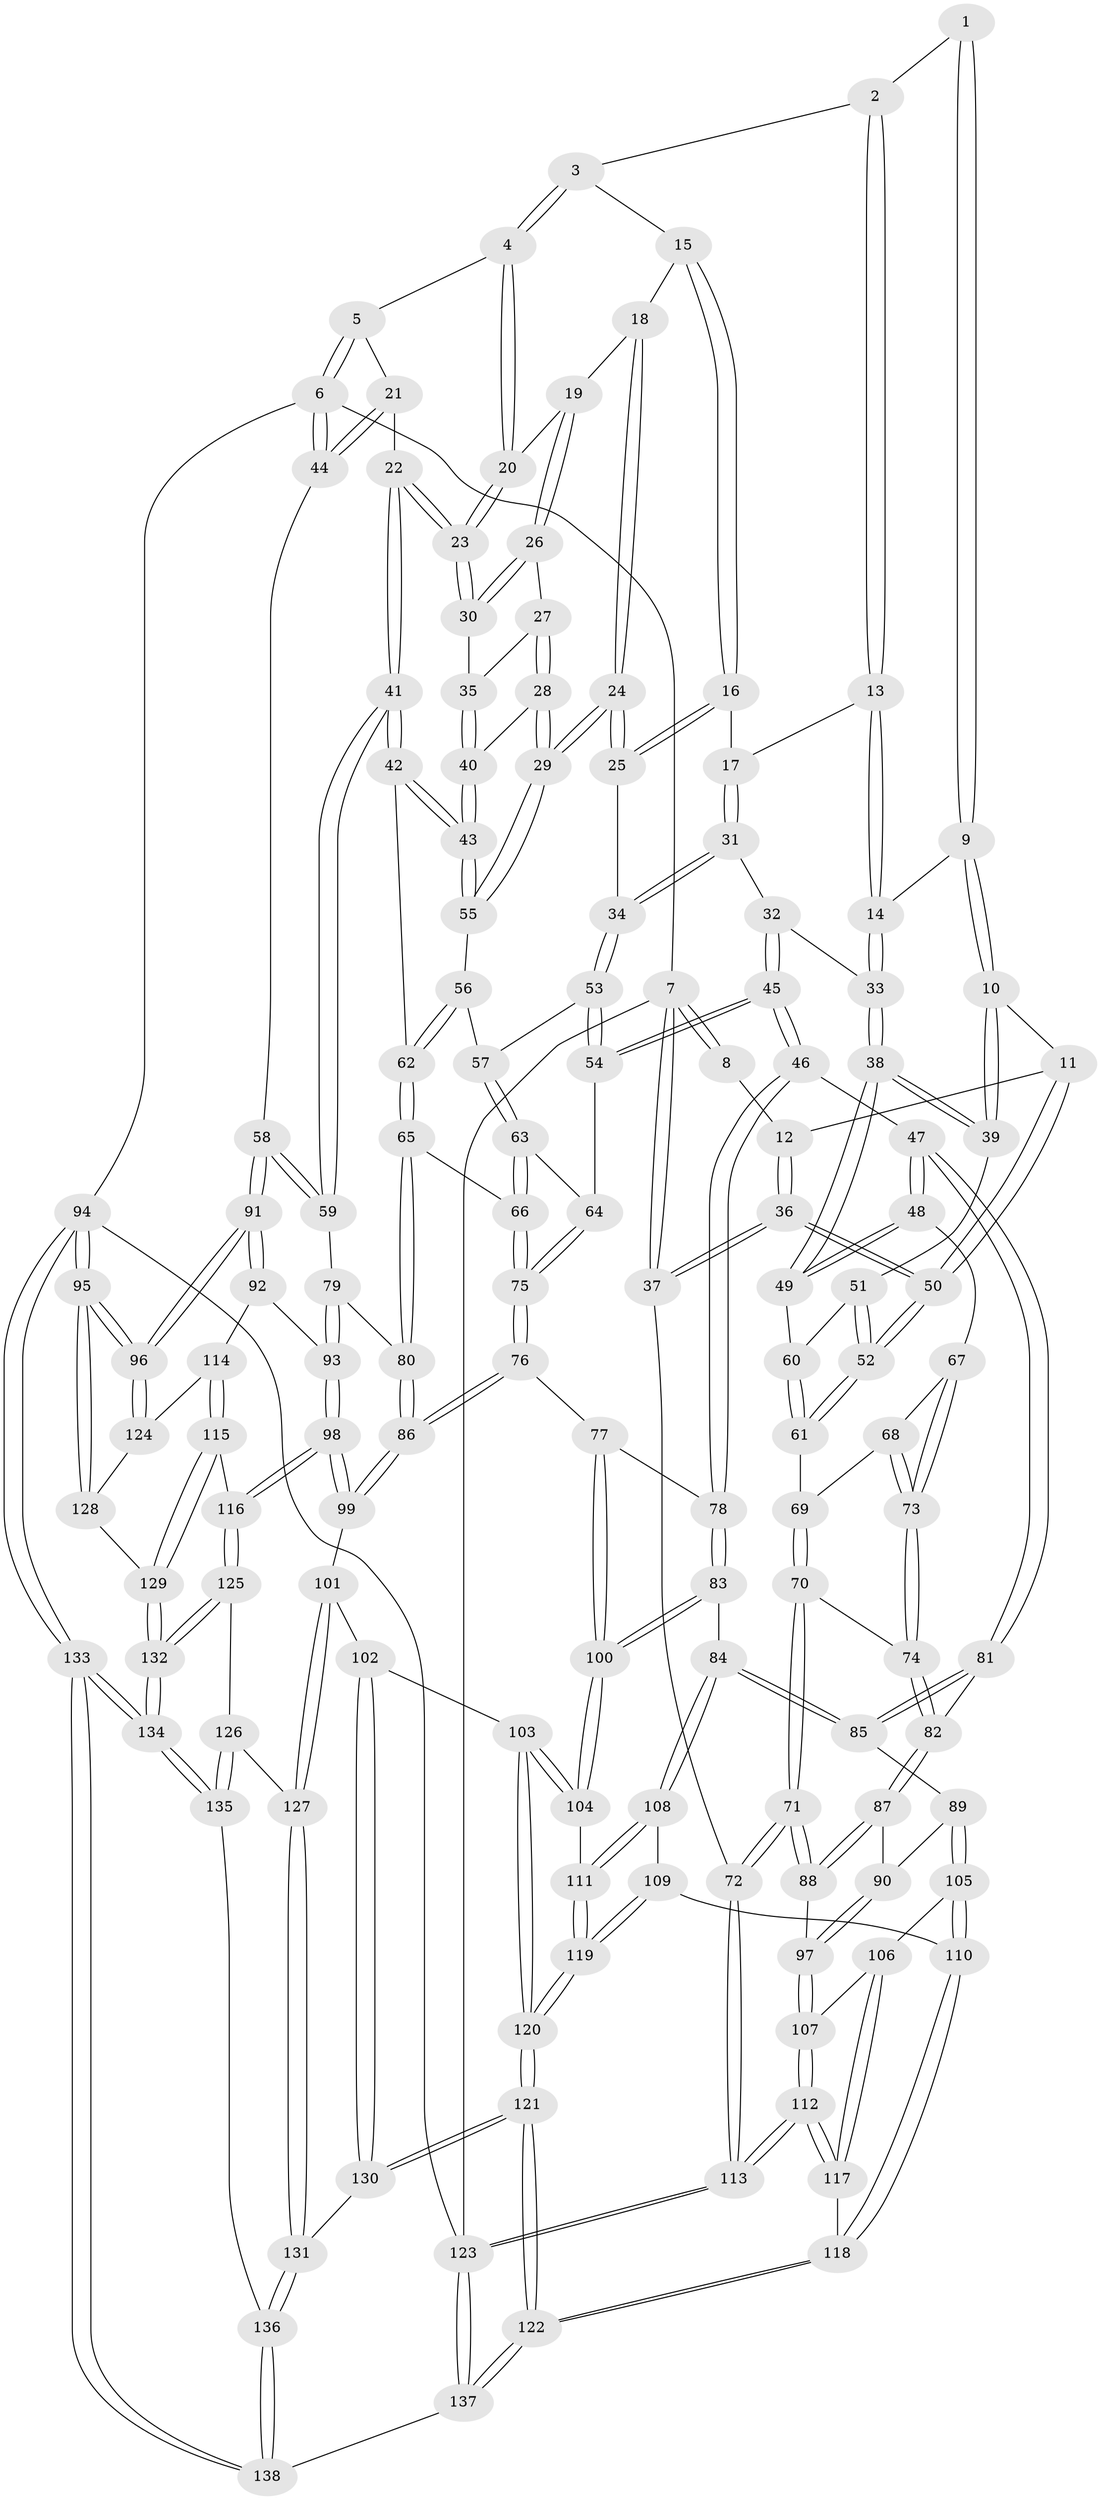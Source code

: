 // Generated by graph-tools (version 1.1) at 2025/11/02/27/25 16:11:57]
// undirected, 138 vertices, 342 edges
graph export_dot {
graph [start="1"]
  node [color=gray90,style=filled];
  1 [pos="+0.30823323959942117+0"];
  2 [pos="+0.42059515190602337+0"];
  3 [pos="+0.44304345800155376+0"];
  4 [pos="+0.7919689196406591+0"];
  5 [pos="+0.917500940683999+0"];
  6 [pos="+1+0"];
  7 [pos="+0+0"];
  8 [pos="+0+0"];
  9 [pos="+0.2223831149039551+0.10830745136602005"];
  10 [pos="+0.18344668120086677+0.14931042957159685"];
  11 [pos="+0.17496646829731696+0.14698678032354762"];
  12 [pos="+0.09845452222137475+0.12435942969735468"];
  13 [pos="+0.3775972341430424+0.11756264034759015"];
  14 [pos="+0.33991616716391404+0.14098003977505347"];
  15 [pos="+0.4846483078335818+0.05869326795983235"];
  16 [pos="+0.46539827174167026+0.12804050987490811"];
  17 [pos="+0.4110904987066459+0.13093075801398782"];
  18 [pos="+0.5669607538139187+0.11657136974711875"];
  19 [pos="+0.6913153246588805+0.025264159078945192"];
  20 [pos="+0.7904693496803936+0"];
  21 [pos="+0.889455722527902+0.19997683226633037"];
  22 [pos="+0.8299715864383507+0.22325386527307553"];
  23 [pos="+0.8248888444456917+0.21401848525997386"];
  24 [pos="+0.539964052634206+0.21487587711063844"];
  25 [pos="+0.5026825488613514+0.19881918573359889"];
  26 [pos="+0.6892601982124894+0.09562772348405468"];
  27 [pos="+0.688317308264894+0.09896364946093827"];
  28 [pos="+0.6100906635298805+0.2136366270513163"];
  29 [pos="+0.5658665564817573+0.2465681198587253"];
  30 [pos="+0.7782312509904288+0.19196698038113794"];
  31 [pos="+0.4100105824727067+0.22366118410159042"];
  32 [pos="+0.38396511126003463+0.21986748626341268"];
  33 [pos="+0.35891945126087504+0.20487838841149114"];
  34 [pos="+0.41322977821546414+0.22516436905219728"];
  35 [pos="+0.7088500239086957+0.19909243827324075"];
  36 [pos="+0+0.2586998146562468"];
  37 [pos="+0+0.2586344558709457"];
  38 [pos="+0.23247811186405024+0.27353156959715813"];
  39 [pos="+0.18652145269244125+0.16816460154982862"];
  40 [pos="+0.7033613844828893+0.21465804217288087"];
  41 [pos="+0.7986710545917067+0.35014346986938494"];
  42 [pos="+0.7600744089741706+0.347430451873097"];
  43 [pos="+0.7534211140061855+0.34156750364668836"];
  44 [pos="+1+0.1964877312380882"];
  45 [pos="+0.30105159885012484+0.3717852527039712"];
  46 [pos="+0.2783604219578143+0.37672761936977545"];
  47 [pos="+0.2780118957214281+0.37663889392401706"];
  48 [pos="+0.25360109865058356+0.3599306520677172"];
  49 [pos="+0.23673900749372687+0.3179435067169659"];
  50 [pos="+0+0.31539484450052774"];
  51 [pos="+0.07802756463862193+0.2730209693780417"];
  52 [pos="+0+0.3167904430967669"];
  53 [pos="+0.41809258693519613+0.27677753404285177"];
  54 [pos="+0.3834899103992138+0.36768077481850625"];
  55 [pos="+0.5660684495647239+0.2481380352035487"];
  56 [pos="+0.5447544432091005+0.29440527117889675"];
  57 [pos="+0.5420185795241352+0.29885148884477764"];
  58 [pos="+1+0.38866139551400136"];
  59 [pos="+0.8788125843905988+0.4212585064626671"];
  60 [pos="+0.17208479706990878+0.31329749911404153"];
  61 [pos="+0.00979054785019532+0.34127446482864454"];
  62 [pos="+0.6820627394363538+0.40297665109884634"];
  63 [pos="+0.5300593020082479+0.33078632089357574"];
  64 [pos="+0.3987593281013823+0.37356976440055867"];
  65 [pos="+0.6535125120123445+0.42968519048154297"];
  66 [pos="+0.5636574357702415+0.4320732539930456"];
  67 [pos="+0.20371313892571935+0.385622005746802"];
  68 [pos="+0.03982808136581033+0.3650491624535299"];
  69 [pos="+0.016449988862009754+0.3482323625084655"];
  70 [pos="+0.030186300948946535+0.4849251714189203"];
  71 [pos="+0+0.5639121768173536"];
  72 [pos="+0+0.5632261092111251"];
  73 [pos="+0.11084745634330681+0.4794339404587641"];
  74 [pos="+0.10747197031828454+0.49224142355732137"];
  75 [pos="+0.4934954478714496+0.5246296686306451"];
  76 [pos="+0.48909274046141865+0.5502189523513535"];
  77 [pos="+0.4512143387760302+0.5695293126706986"];
  78 [pos="+0.32185993274372093+0.4683877987057042"];
  79 [pos="+0.8522225932673719+0.48708174588570574"];
  80 [pos="+0.6871941547782799+0.5799899833612009"];
  81 [pos="+0.2176549969408397+0.532687063201766"];
  82 [pos="+0.11456179993265954+0.514927249686476"];
  83 [pos="+0.2757986585714161+0.6112895183979156"];
  84 [pos="+0.2690774822574483+0.6139510256747828"];
  85 [pos="+0.25879415536836553+0.6107459553058058"];
  86 [pos="+0.6472403359364728+0.6483231492171089"];
  87 [pos="+0.10426480997067313+0.5473608074168081"];
  88 [pos="+0+0.594154456644889"];
  89 [pos="+0.2571026273933326+0.6113763183923188"];
  90 [pos="+0.12288072027789959+0.6138892871787381"];
  91 [pos="+1+0.7093216303914321"];
  92 [pos="+0.9032743448741253+0.6782347761839659"];
  93 [pos="+0.8891713799863614+0.6685290139421942"];
  94 [pos="+1+1"];
  95 [pos="+1+1"];
  96 [pos="+1+0.7396649508729404"];
  97 [pos="+0.09062643393632372+0.6823748905861592"];
  98 [pos="+0.6851313813370034+0.707965278460553"];
  99 [pos="+0.6581453233487918+0.6887007491445715"];
  100 [pos="+0.42218469056420305+0.6021968942090509"];
  101 [pos="+0.5788477549356221+0.7497426991066712"];
  102 [pos="+0.4957419611138232+0.7859702080962283"];
  103 [pos="+0.481271228332326+0.7814510471067757"];
  104 [pos="+0.4201991017992623+0.7239429588403933"];
  105 [pos="+0.1510897143155874+0.7240213337070376"];
  106 [pos="+0.1152273694383534+0.7181817170115421"];
  107 [pos="+0.0942006741268313+0.7014525233147626"];
  108 [pos="+0.28339394134356694+0.7154863174117994"];
  109 [pos="+0.19607803077533634+0.7541341793247782"];
  110 [pos="+0.19389721017076042+0.754270699070973"];
  111 [pos="+0.32684984271781115+0.7566181262288068"];
  112 [pos="+0+0.855427263979009"];
  113 [pos="+0+0.9320093660712353"];
  114 [pos="+0.8757776897114834+0.7828613094031621"];
  115 [pos="+0.7719401762237597+0.8217323045959769"];
  116 [pos="+0.7293686682218224+0.8204338039234691"];
  117 [pos="+0.10364706327413241+0.8387155178741397"];
  118 [pos="+0.17459991753584816+0.8940584746803871"];
  119 [pos="+0.305083218129118+0.8475353496061634"];
  120 [pos="+0.304998898109768+0.932686408898673"];
  121 [pos="+0.27728252648865903+1"];
  122 [pos="+0.2625409553061512+1"];
  123 [pos="+0+1"];
  124 [pos="+0.9005860711483651+0.8345733324585509"];
  125 [pos="+0.7255932312556929+0.8386383754629286"];
  126 [pos="+0.6898155442458789+0.8667032452387509"];
  127 [pos="+0.6014156916524243+0.8627929022337028"];
  128 [pos="+0.8944789524391684+0.8636863889290539"];
  129 [pos="+0.874311198203455+0.881556806778733"];
  130 [pos="+0.5133473914122937+0.8973249702129728"];
  131 [pos="+0.5561499109885719+0.9262381778602884"];
  132 [pos="+0.8226558278411635+1"];
  133 [pos="+0.8766756737530704+1"];
  134 [pos="+0.8394688084153495+1"];
  135 [pos="+0.6435340001228821+0.9343741079086751"];
  136 [pos="+0.566311613345265+0.9413517203586745"];
  137 [pos="+0.23736487719836344+1"];
  138 [pos="+0.5334904290198167+1"];
  1 -- 2;
  1 -- 9;
  1 -- 9;
  2 -- 3;
  2 -- 13;
  2 -- 13;
  3 -- 4;
  3 -- 4;
  3 -- 15;
  4 -- 5;
  4 -- 20;
  4 -- 20;
  5 -- 6;
  5 -- 6;
  5 -- 21;
  6 -- 7;
  6 -- 44;
  6 -- 44;
  6 -- 94;
  7 -- 8;
  7 -- 8;
  7 -- 37;
  7 -- 37;
  7 -- 123;
  8 -- 12;
  9 -- 10;
  9 -- 10;
  9 -- 14;
  10 -- 11;
  10 -- 39;
  10 -- 39;
  11 -- 12;
  11 -- 50;
  11 -- 50;
  12 -- 36;
  12 -- 36;
  13 -- 14;
  13 -- 14;
  13 -- 17;
  14 -- 33;
  14 -- 33;
  15 -- 16;
  15 -- 16;
  15 -- 18;
  16 -- 17;
  16 -- 25;
  16 -- 25;
  17 -- 31;
  17 -- 31;
  18 -- 19;
  18 -- 24;
  18 -- 24;
  19 -- 20;
  19 -- 26;
  19 -- 26;
  20 -- 23;
  20 -- 23;
  21 -- 22;
  21 -- 44;
  21 -- 44;
  22 -- 23;
  22 -- 23;
  22 -- 41;
  22 -- 41;
  23 -- 30;
  23 -- 30;
  24 -- 25;
  24 -- 25;
  24 -- 29;
  24 -- 29;
  25 -- 34;
  26 -- 27;
  26 -- 30;
  26 -- 30;
  27 -- 28;
  27 -- 28;
  27 -- 35;
  28 -- 29;
  28 -- 29;
  28 -- 40;
  29 -- 55;
  29 -- 55;
  30 -- 35;
  31 -- 32;
  31 -- 34;
  31 -- 34;
  32 -- 33;
  32 -- 45;
  32 -- 45;
  33 -- 38;
  33 -- 38;
  34 -- 53;
  34 -- 53;
  35 -- 40;
  35 -- 40;
  36 -- 37;
  36 -- 37;
  36 -- 50;
  36 -- 50;
  37 -- 72;
  38 -- 39;
  38 -- 39;
  38 -- 49;
  38 -- 49;
  39 -- 51;
  40 -- 43;
  40 -- 43;
  41 -- 42;
  41 -- 42;
  41 -- 59;
  41 -- 59;
  42 -- 43;
  42 -- 43;
  42 -- 62;
  43 -- 55;
  43 -- 55;
  44 -- 58;
  45 -- 46;
  45 -- 46;
  45 -- 54;
  45 -- 54;
  46 -- 47;
  46 -- 78;
  46 -- 78;
  47 -- 48;
  47 -- 48;
  47 -- 81;
  47 -- 81;
  48 -- 49;
  48 -- 49;
  48 -- 67;
  49 -- 60;
  50 -- 52;
  50 -- 52;
  51 -- 52;
  51 -- 52;
  51 -- 60;
  52 -- 61;
  52 -- 61;
  53 -- 54;
  53 -- 54;
  53 -- 57;
  54 -- 64;
  55 -- 56;
  56 -- 57;
  56 -- 62;
  56 -- 62;
  57 -- 63;
  57 -- 63;
  58 -- 59;
  58 -- 59;
  58 -- 91;
  58 -- 91;
  59 -- 79;
  60 -- 61;
  60 -- 61;
  61 -- 69;
  62 -- 65;
  62 -- 65;
  63 -- 64;
  63 -- 66;
  63 -- 66;
  64 -- 75;
  64 -- 75;
  65 -- 66;
  65 -- 80;
  65 -- 80;
  66 -- 75;
  66 -- 75;
  67 -- 68;
  67 -- 73;
  67 -- 73;
  68 -- 69;
  68 -- 73;
  68 -- 73;
  69 -- 70;
  69 -- 70;
  70 -- 71;
  70 -- 71;
  70 -- 74;
  71 -- 72;
  71 -- 72;
  71 -- 88;
  71 -- 88;
  72 -- 113;
  72 -- 113;
  73 -- 74;
  73 -- 74;
  74 -- 82;
  74 -- 82;
  75 -- 76;
  75 -- 76;
  76 -- 77;
  76 -- 86;
  76 -- 86;
  77 -- 78;
  77 -- 100;
  77 -- 100;
  78 -- 83;
  78 -- 83;
  79 -- 80;
  79 -- 93;
  79 -- 93;
  80 -- 86;
  80 -- 86;
  81 -- 82;
  81 -- 85;
  81 -- 85;
  82 -- 87;
  82 -- 87;
  83 -- 84;
  83 -- 100;
  83 -- 100;
  84 -- 85;
  84 -- 85;
  84 -- 108;
  84 -- 108;
  85 -- 89;
  86 -- 99;
  86 -- 99;
  87 -- 88;
  87 -- 88;
  87 -- 90;
  88 -- 97;
  89 -- 90;
  89 -- 105;
  89 -- 105;
  90 -- 97;
  90 -- 97;
  91 -- 92;
  91 -- 92;
  91 -- 96;
  91 -- 96;
  92 -- 93;
  92 -- 114;
  93 -- 98;
  93 -- 98;
  94 -- 95;
  94 -- 95;
  94 -- 133;
  94 -- 133;
  94 -- 123;
  95 -- 96;
  95 -- 96;
  95 -- 128;
  95 -- 128;
  96 -- 124;
  96 -- 124;
  97 -- 107;
  97 -- 107;
  98 -- 99;
  98 -- 99;
  98 -- 116;
  98 -- 116;
  99 -- 101;
  100 -- 104;
  100 -- 104;
  101 -- 102;
  101 -- 127;
  101 -- 127;
  102 -- 103;
  102 -- 130;
  102 -- 130;
  103 -- 104;
  103 -- 104;
  103 -- 120;
  103 -- 120;
  104 -- 111;
  105 -- 106;
  105 -- 110;
  105 -- 110;
  106 -- 107;
  106 -- 117;
  106 -- 117;
  107 -- 112;
  107 -- 112;
  108 -- 109;
  108 -- 111;
  108 -- 111;
  109 -- 110;
  109 -- 119;
  109 -- 119;
  110 -- 118;
  110 -- 118;
  111 -- 119;
  111 -- 119;
  112 -- 113;
  112 -- 113;
  112 -- 117;
  112 -- 117;
  113 -- 123;
  113 -- 123;
  114 -- 115;
  114 -- 115;
  114 -- 124;
  115 -- 116;
  115 -- 129;
  115 -- 129;
  116 -- 125;
  116 -- 125;
  117 -- 118;
  118 -- 122;
  118 -- 122;
  119 -- 120;
  119 -- 120;
  120 -- 121;
  120 -- 121;
  121 -- 122;
  121 -- 122;
  121 -- 130;
  121 -- 130;
  122 -- 137;
  122 -- 137;
  123 -- 137;
  123 -- 137;
  124 -- 128;
  125 -- 126;
  125 -- 132;
  125 -- 132;
  126 -- 127;
  126 -- 135;
  126 -- 135;
  127 -- 131;
  127 -- 131;
  128 -- 129;
  129 -- 132;
  129 -- 132;
  130 -- 131;
  131 -- 136;
  131 -- 136;
  132 -- 134;
  132 -- 134;
  133 -- 134;
  133 -- 134;
  133 -- 138;
  133 -- 138;
  134 -- 135;
  134 -- 135;
  135 -- 136;
  136 -- 138;
  136 -- 138;
  137 -- 138;
}
